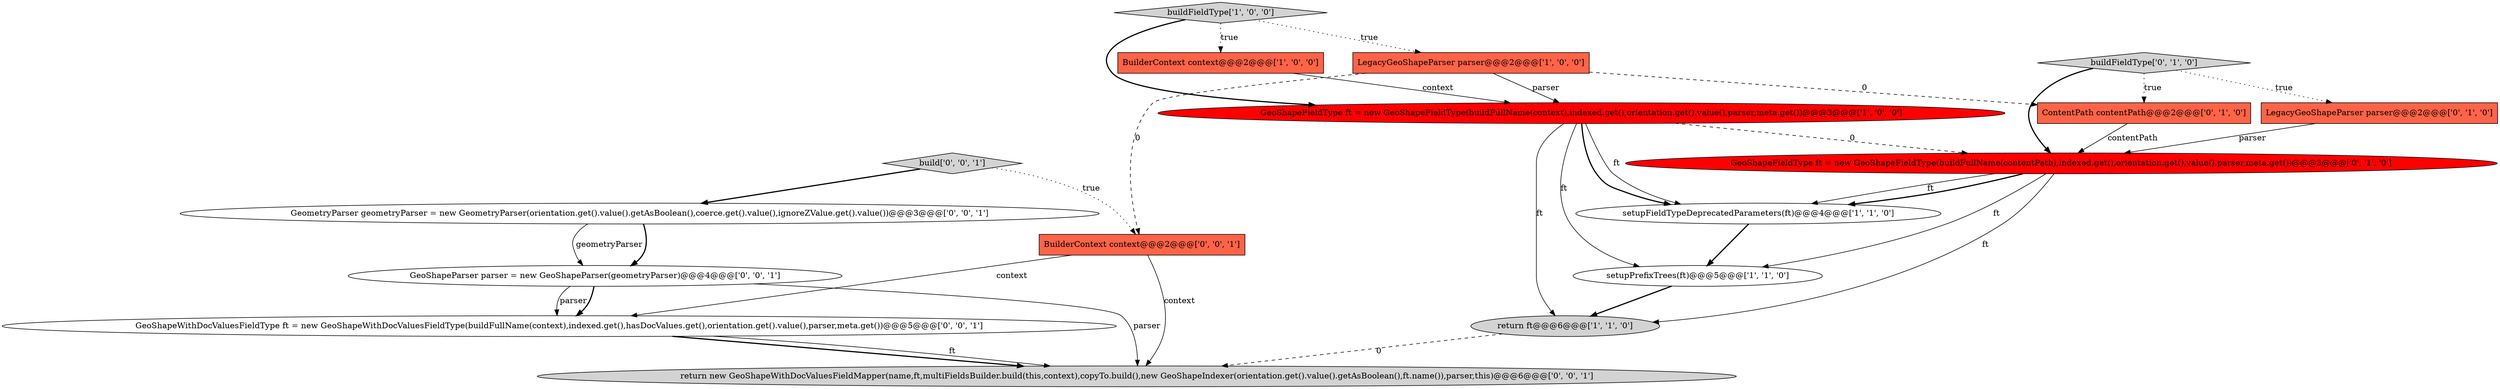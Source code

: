 digraph {
16 [style = filled, label = "build['0', '0', '1']", fillcolor = lightgray, shape = diamond image = "AAA0AAABBB3BBB"];
14 [style = filled, label = "GeometryParser geometryParser = new GeometryParser(orientation.get().value().getAsBoolean(),coerce.get().value(),ignoreZValue.get().value())@@@3@@@['0', '0', '1']", fillcolor = white, shape = ellipse image = "AAA0AAABBB3BBB"];
5 [style = filled, label = "LegacyGeoShapeParser parser@@@2@@@['1', '0', '0']", fillcolor = tomato, shape = box image = "AAA1AAABBB1BBB"];
12 [style = filled, label = "return new GeoShapeWithDocValuesFieldMapper(name,ft,multiFieldsBuilder.build(this,context),copyTo.build(),new GeoShapeIndexer(orientation.get().value().getAsBoolean(),ft.name()),parser,this)@@@6@@@['0', '0', '1']", fillcolor = lightgray, shape = ellipse image = "AAA0AAABBB3BBB"];
9 [style = filled, label = "buildFieldType['0', '1', '0']", fillcolor = lightgray, shape = diamond image = "AAA0AAABBB2BBB"];
8 [style = filled, label = "GeoShapeFieldType ft = new GeoShapeFieldType(buildFullName(contentPath),indexed.get(),orientation.get().value(),parser,meta.get())@@@3@@@['0', '1', '0']", fillcolor = red, shape = ellipse image = "AAA1AAABBB2BBB"];
11 [style = filled, label = "GeoShapeWithDocValuesFieldType ft = new GeoShapeWithDocValuesFieldType(buildFullName(context),indexed.get(),hasDocValues.get(),orientation.get().value(),parser,meta.get())@@@5@@@['0', '0', '1']", fillcolor = white, shape = ellipse image = "AAA0AAABBB3BBB"];
6 [style = filled, label = "return ft@@@6@@@['1', '1', '0']", fillcolor = lightgray, shape = ellipse image = "AAA0AAABBB1BBB"];
0 [style = filled, label = "setupFieldTypeDeprecatedParameters(ft)@@@4@@@['1', '1', '0']", fillcolor = white, shape = ellipse image = "AAA0AAABBB1BBB"];
10 [style = filled, label = "ContentPath contentPath@@@2@@@['0', '1', '0']", fillcolor = tomato, shape = box image = "AAA1AAABBB2BBB"];
13 [style = filled, label = "GeoShapeParser parser = new GeoShapeParser(geometryParser)@@@4@@@['0', '0', '1']", fillcolor = white, shape = ellipse image = "AAA0AAABBB3BBB"];
4 [style = filled, label = "buildFieldType['1', '0', '0']", fillcolor = lightgray, shape = diamond image = "AAA0AAABBB1BBB"];
2 [style = filled, label = "GeoShapeFieldType ft = new GeoShapeFieldType(buildFullName(context),indexed.get(),orientation.get().value(),parser,meta.get())@@@3@@@['1', '0', '0']", fillcolor = red, shape = ellipse image = "AAA1AAABBB1BBB"];
3 [style = filled, label = "setupPrefixTrees(ft)@@@5@@@['1', '1', '0']", fillcolor = white, shape = ellipse image = "AAA0AAABBB1BBB"];
7 [style = filled, label = "LegacyGeoShapeParser parser@@@2@@@['0', '1', '0']", fillcolor = tomato, shape = box image = "AAA0AAABBB2BBB"];
15 [style = filled, label = "BuilderContext context@@@2@@@['0', '0', '1']", fillcolor = tomato, shape = box image = "AAA0AAABBB3BBB"];
1 [style = filled, label = "BuilderContext context@@@2@@@['1', '0', '0']", fillcolor = tomato, shape = box image = "AAA0AAABBB1BBB"];
0->3 [style = bold, label=""];
1->2 [style = solid, label="context"];
4->5 [style = dotted, label="true"];
8->0 [style = solid, label="ft"];
2->3 [style = solid, label="ft"];
7->8 [style = solid, label="parser"];
4->1 [style = dotted, label="true"];
15->11 [style = solid, label="context"];
2->0 [style = solid, label="ft"];
3->6 [style = bold, label=""];
11->12 [style = bold, label=""];
13->11 [style = solid, label="parser"];
11->12 [style = solid, label="ft"];
4->2 [style = bold, label=""];
9->8 [style = bold, label=""];
2->8 [style = dashed, label="0"];
13->11 [style = bold, label=""];
6->12 [style = dashed, label="0"];
8->0 [style = bold, label=""];
15->12 [style = solid, label="context"];
10->8 [style = solid, label="contentPath"];
2->0 [style = bold, label=""];
5->10 [style = dashed, label="0"];
8->6 [style = solid, label="ft"];
8->3 [style = solid, label="ft"];
2->6 [style = solid, label="ft"];
14->13 [style = solid, label="geometryParser"];
5->2 [style = solid, label="parser"];
13->12 [style = solid, label="parser"];
16->14 [style = bold, label=""];
14->13 [style = bold, label=""];
9->7 [style = dotted, label="true"];
5->15 [style = dashed, label="0"];
9->10 [style = dotted, label="true"];
16->15 [style = dotted, label="true"];
}
